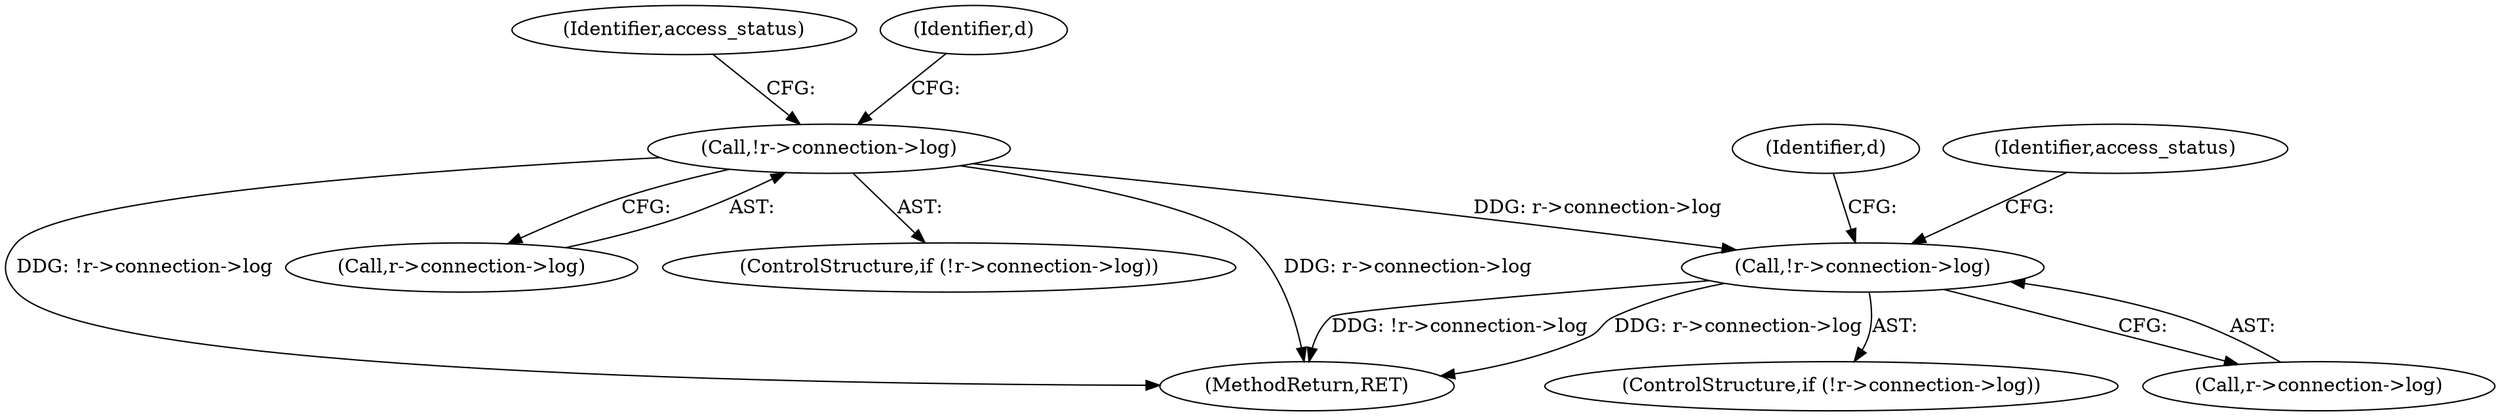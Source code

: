 digraph "0_httpd_cd2b7a26c776b0754fb98426a67804fd48118708@API" {
"1000282" [label="(Call,!r->connection->log)"];
"1000213" [label="(Call,!r->connection->log)"];
"1000239" [label="(Identifier,access_status)"];
"1000283" [label="(Call,r->connection->log)"];
"1000213" [label="(Call,!r->connection->log)"];
"1000635" [label="(MethodReturn,RET)"];
"1000221" [label="(Identifier,d)"];
"1000281" [label="(ControlStructure,if (!r->connection->log))"];
"1000290" [label="(Identifier,d)"];
"1000282" [label="(Call,!r->connection->log)"];
"1000214" [label="(Call,r->connection->log)"];
"1000308" [label="(Identifier,access_status)"];
"1000212" [label="(ControlStructure,if (!r->connection->log))"];
"1000282" -> "1000281"  [label="AST: "];
"1000282" -> "1000283"  [label="CFG: "];
"1000283" -> "1000282"  [label="AST: "];
"1000290" -> "1000282"  [label="CFG: "];
"1000308" -> "1000282"  [label="CFG: "];
"1000282" -> "1000635"  [label="DDG: !r->connection->log"];
"1000282" -> "1000635"  [label="DDG: r->connection->log"];
"1000213" -> "1000282"  [label="DDG: r->connection->log"];
"1000213" -> "1000212"  [label="AST: "];
"1000213" -> "1000214"  [label="CFG: "];
"1000214" -> "1000213"  [label="AST: "];
"1000221" -> "1000213"  [label="CFG: "];
"1000239" -> "1000213"  [label="CFG: "];
"1000213" -> "1000635"  [label="DDG: r->connection->log"];
"1000213" -> "1000635"  [label="DDG: !r->connection->log"];
}
